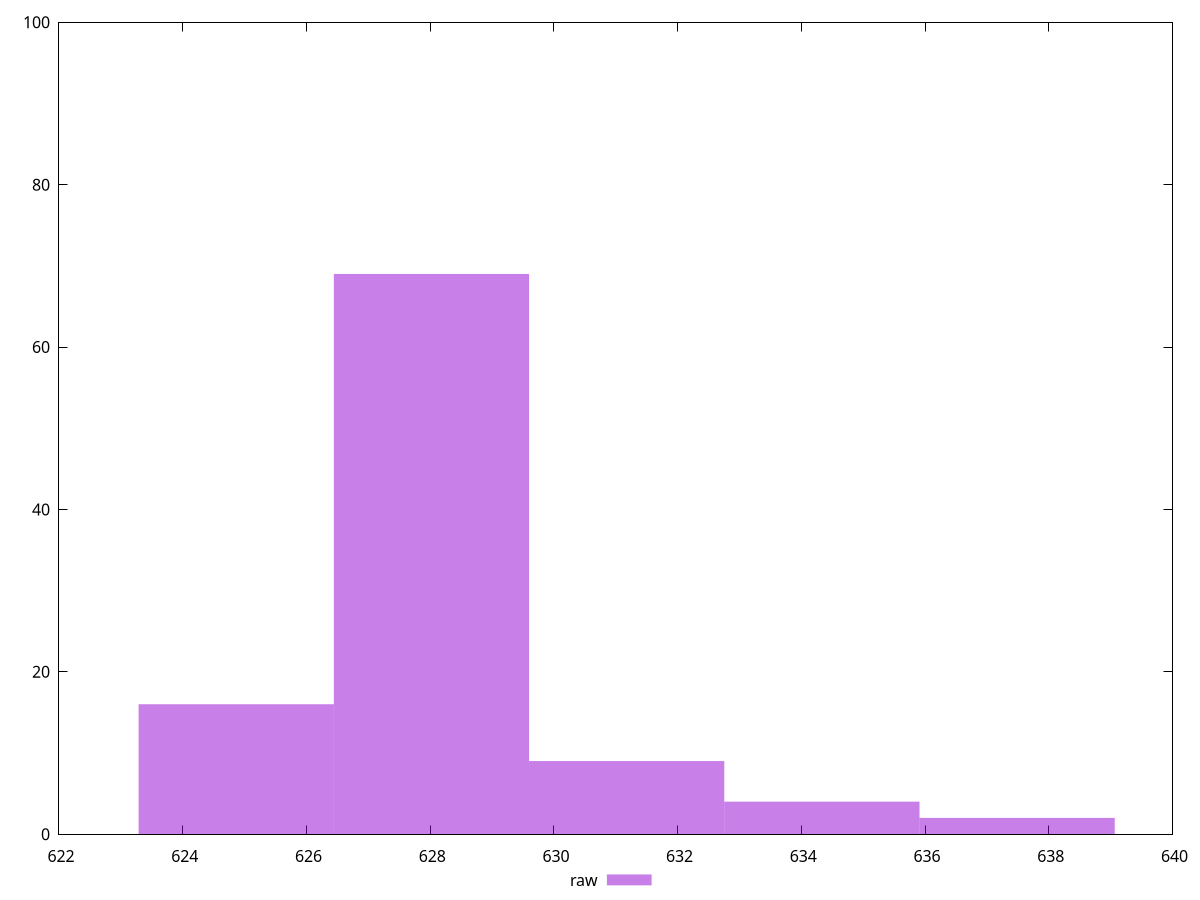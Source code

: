 reset
set terminal svg size 640, 490 enhanced background rgb 'white'
set output "reprap/first-contentful-paint/samples/empty/raw/histogram.svg"

$raw <<EOF
637.4883443097581 2
624.8648127392678 16
628.0206956318904 69
631.1765785245129 9
634.3324614171355 4
EOF

set key outside below
set boxwidth 3.155882892622565
set yrange [0:100]
set style fill transparent solid 0.5 noborder

plot \
  $raw title "raw" with boxes, \


reset